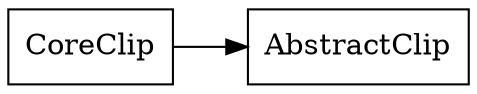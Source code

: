 strict digraph class_diagram {
  rankdir=LR;
  TypeCoreClip[
    label="CoreClip",
    URL="CoreClip.html",
    tooltip="com.sekati.display.CoreClip",
    shape="record"
  ];
  TypeAbstractClip[
    label="AbstractClip",
    URL="AbstractClip.html",
    tooltip="com.sekati.display.AbstractClip",
    shape="record"
  ];
  TypeCoreClip -> TypeAbstractClip;
}
